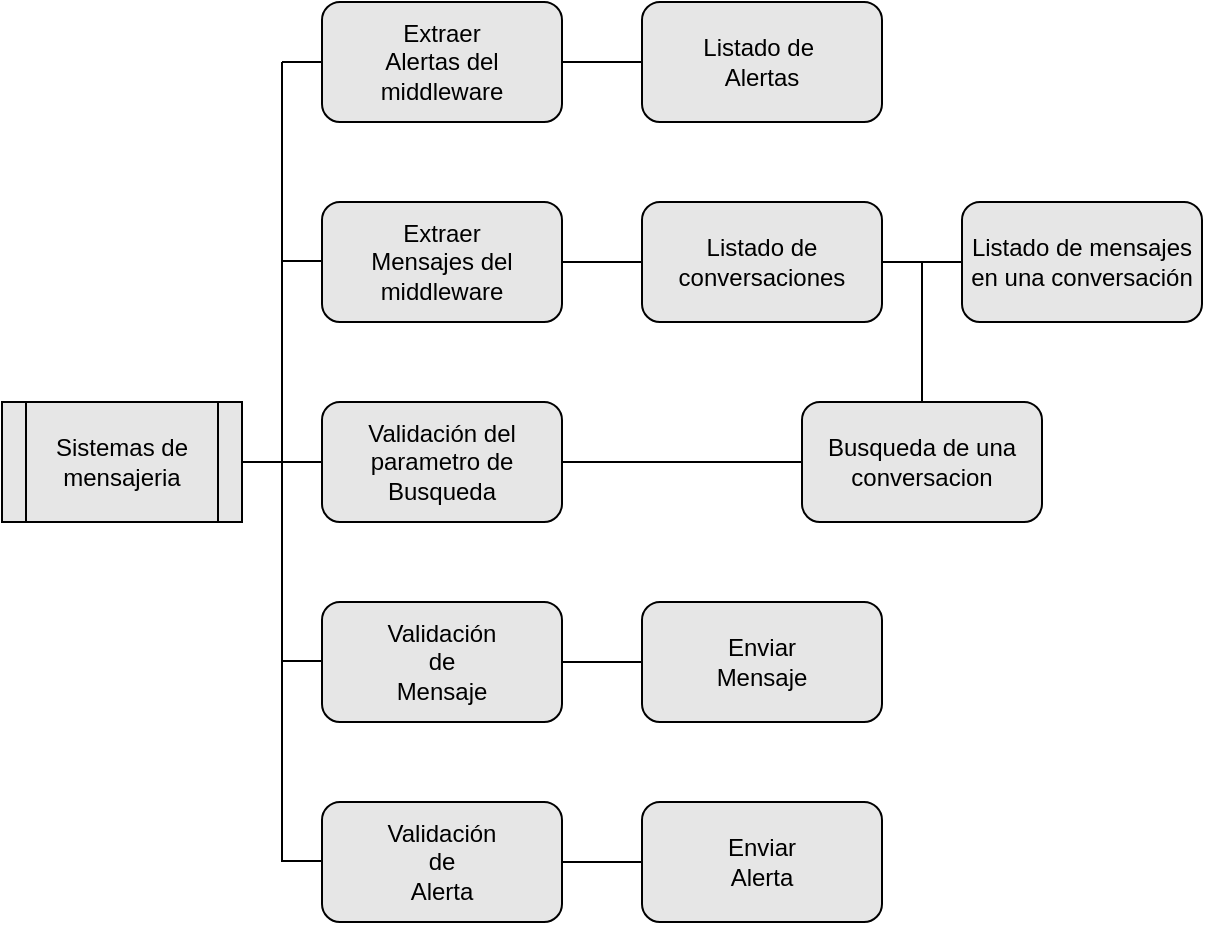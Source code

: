 <mxfile version="24.2.2" type="device">
  <diagram name="Página-1" id="1vGSqAD4iQ5JqiDKTjAw">
    <mxGraphModel dx="1434" dy="780" grid="1" gridSize="10" guides="1" tooltips="1" connect="1" arrows="1" fold="1" page="1" pageScale="1" pageWidth="827" pageHeight="1169" math="0" shadow="0">
      <root>
        <mxCell id="0" />
        <mxCell id="1" parent="0" />
        <mxCell id="L_Rp9qgqwlYvSwCaF6cz-1" value="Sistemas de mensajeria" style="shape=process;whiteSpace=wrap;html=1;backgroundOutline=1;fillColor=#E6E6E6;" parent="1" vertex="1">
          <mxGeometry x="40" y="400" width="120" height="60" as="geometry" />
        </mxCell>
        <mxCell id="L_Rp9qgqwlYvSwCaF6cz-2" value="Validación del parametro de Busqueda" style="rounded=1;whiteSpace=wrap;html=1;fillColor=#E6E6E6;" parent="1" vertex="1">
          <mxGeometry x="200" y="400" width="120" height="60" as="geometry" />
        </mxCell>
        <mxCell id="L_Rp9qgqwlYvSwCaF6cz-3" value="Extraer&lt;div&gt;Mensajes del&lt;/div&gt;&lt;div&gt;middleware&lt;/div&gt;" style="rounded=1;whiteSpace=wrap;html=1;fillColor=#E6E6E6;" parent="1" vertex="1">
          <mxGeometry x="200" y="300" width="120" height="60" as="geometry" />
        </mxCell>
        <mxCell id="L_Rp9qgqwlYvSwCaF6cz-4" value="Extraer&lt;div&gt;Alertas del&lt;/div&gt;&lt;div&gt;middleware&lt;/div&gt;" style="rounded=1;whiteSpace=wrap;html=1;fillColor=#E6E6E6;" parent="1" vertex="1">
          <mxGeometry x="200" y="200" width="120" height="60" as="geometry" />
        </mxCell>
        <mxCell id="L_Rp9qgqwlYvSwCaF6cz-6" value="Validación&lt;div&gt;de&lt;/div&gt;&lt;div&gt;Mensaje&lt;/div&gt;" style="rounded=1;whiteSpace=wrap;html=1;fillColor=#E6E6E6;" parent="1" vertex="1">
          <mxGeometry x="200" y="500" width="120" height="60" as="geometry" />
        </mxCell>
        <mxCell id="L_Rp9qgqwlYvSwCaF6cz-7" value="Validación&lt;div&gt;de&lt;/div&gt;&lt;div&gt;Alerta&lt;/div&gt;" style="rounded=1;whiteSpace=wrap;html=1;fillColor=#E6E6E6;" parent="1" vertex="1">
          <mxGeometry x="200" y="600" width="120" height="60" as="geometry" />
        </mxCell>
        <mxCell id="L_Rp9qgqwlYvSwCaF6cz-8" value="Listado de conversaciones" style="rounded=1;whiteSpace=wrap;html=1;fillColor=#E6E6E6;" parent="1" vertex="1">
          <mxGeometry x="360" y="300" width="120" height="60" as="geometry" />
        </mxCell>
        <mxCell id="L_Rp9qgqwlYvSwCaF6cz-9" value="Listado de mensajes&lt;div&gt;en una conversación&lt;/div&gt;" style="rounded=1;whiteSpace=wrap;html=1;fillColor=#E6E6E6;" parent="1" vertex="1">
          <mxGeometry x="520" y="300" width="120" height="60" as="geometry" />
        </mxCell>
        <mxCell id="L_Rp9qgqwlYvSwCaF6cz-10" value="Busqueda de una conversacion" style="rounded=1;whiteSpace=wrap;html=1;fillColor=#E6E6E6;" parent="1" vertex="1">
          <mxGeometry x="440" y="400" width="120" height="60" as="geometry" />
        </mxCell>
        <mxCell id="L_Rp9qgqwlYvSwCaF6cz-11" value="Enviar&lt;div&gt;Mensaje&lt;/div&gt;" style="rounded=1;whiteSpace=wrap;html=1;fillColor=#E6E6E6;" parent="1" vertex="1">
          <mxGeometry x="360" y="500" width="120" height="60" as="geometry" />
        </mxCell>
        <mxCell id="L_Rp9qgqwlYvSwCaF6cz-12" value="Enviar&lt;div&gt;Alerta&lt;/div&gt;" style="rounded=1;whiteSpace=wrap;html=1;fillColor=#E6E6E6;" parent="1" vertex="1">
          <mxGeometry x="360" y="600" width="120" height="60" as="geometry" />
        </mxCell>
        <mxCell id="L_Rp9qgqwlYvSwCaF6cz-13" value="Listado de&amp;nbsp;&lt;div&gt;Alertas&lt;/div&gt;" style="rounded=1;whiteSpace=wrap;html=1;fillColor=#E6E6E6;" parent="1" vertex="1">
          <mxGeometry x="360" y="200" width="120" height="60" as="geometry" />
        </mxCell>
        <mxCell id="L_Rp9qgqwlYvSwCaF6cz-14" value="" style="endArrow=none;html=1;rounded=0;entryX=0;entryY=0.5;entryDx=0;entryDy=0;fillColor=#E6E6E6;" parent="1" target="L_Rp9qgqwlYvSwCaF6cz-2" edge="1">
          <mxGeometry width="50" height="50" relative="1" as="geometry">
            <mxPoint x="160" y="430" as="sourcePoint" />
            <mxPoint x="210" y="380" as="targetPoint" />
          </mxGeometry>
        </mxCell>
        <mxCell id="L_Rp9qgqwlYvSwCaF6cz-15" value="" style="endArrow=none;html=1;rounded=0;fillColor=#E6E6E6;" parent="1" edge="1">
          <mxGeometry width="50" height="50" relative="1" as="geometry">
            <mxPoint x="180" y="430" as="sourcePoint" />
            <mxPoint x="180" y="230" as="targetPoint" />
          </mxGeometry>
        </mxCell>
        <mxCell id="L_Rp9qgqwlYvSwCaF6cz-16" value="" style="endArrow=none;html=1;rounded=0;entryX=0;entryY=0.5;entryDx=0;entryDy=0;fillColor=#E6E6E6;" parent="1" target="L_Rp9qgqwlYvSwCaF6cz-4" edge="1">
          <mxGeometry width="50" height="50" relative="1" as="geometry">
            <mxPoint x="180" y="230" as="sourcePoint" />
            <mxPoint x="230" y="180" as="targetPoint" />
          </mxGeometry>
        </mxCell>
        <mxCell id="L_Rp9qgqwlYvSwCaF6cz-17" value="" style="endArrow=none;html=1;rounded=0;entryX=0;entryY=0.5;entryDx=0;entryDy=0;fillColor=#E6E6E6;" parent="1" edge="1">
          <mxGeometry width="50" height="50" relative="1" as="geometry">
            <mxPoint x="180" y="329.5" as="sourcePoint" />
            <mxPoint x="200" y="329.5" as="targetPoint" />
          </mxGeometry>
        </mxCell>
        <mxCell id="L_Rp9qgqwlYvSwCaF6cz-18" value="" style="endArrow=none;html=1;rounded=0;entryX=0;entryY=0.5;entryDx=0;entryDy=0;fillColor=#E6E6E6;" parent="1" edge="1">
          <mxGeometry width="50" height="50" relative="1" as="geometry">
            <mxPoint x="180" y="529.5" as="sourcePoint" />
            <mxPoint x="200" y="529.5" as="targetPoint" />
          </mxGeometry>
        </mxCell>
        <mxCell id="L_Rp9qgqwlYvSwCaF6cz-19" value="" style="endArrow=none;html=1;rounded=0;entryX=0;entryY=0.5;entryDx=0;entryDy=0;fillColor=#E6E6E6;" parent="1" edge="1">
          <mxGeometry width="50" height="50" relative="1" as="geometry">
            <mxPoint x="180" y="629.5" as="sourcePoint" />
            <mxPoint x="200" y="629.5" as="targetPoint" />
          </mxGeometry>
        </mxCell>
        <mxCell id="L_Rp9qgqwlYvSwCaF6cz-20" value="" style="endArrow=none;html=1;rounded=0;fillColor=#E6E6E6;" parent="1" edge="1">
          <mxGeometry width="50" height="50" relative="1" as="geometry">
            <mxPoint x="180" y="630" as="sourcePoint" />
            <mxPoint x="180" y="430" as="targetPoint" />
          </mxGeometry>
        </mxCell>
        <mxCell id="L_Rp9qgqwlYvSwCaF6cz-21" value="" style="endArrow=none;html=1;rounded=0;exitX=1;exitY=0.5;exitDx=0;exitDy=0;entryX=0;entryY=0.5;entryDx=0;entryDy=0;fillColor=#E6E6E6;" parent="1" source="L_Rp9qgqwlYvSwCaF6cz-3" target="L_Rp9qgqwlYvSwCaF6cz-8" edge="1">
          <mxGeometry width="50" height="50" relative="1" as="geometry">
            <mxPoint x="390" y="430" as="sourcePoint" />
            <mxPoint x="440" y="380" as="targetPoint" />
          </mxGeometry>
        </mxCell>
        <mxCell id="L_Rp9qgqwlYvSwCaF6cz-22" value="" style="endArrow=none;html=1;rounded=0;exitX=1;exitY=0.5;exitDx=0;exitDy=0;entryX=0;entryY=0.5;entryDx=0;entryDy=0;fillColor=#E6E6E6;" parent="1" source="L_Rp9qgqwlYvSwCaF6cz-2" target="L_Rp9qgqwlYvSwCaF6cz-10" edge="1">
          <mxGeometry width="50" height="50" relative="1" as="geometry">
            <mxPoint x="390" y="430" as="sourcePoint" />
            <mxPoint x="440" y="380" as="targetPoint" />
          </mxGeometry>
        </mxCell>
        <mxCell id="L_Rp9qgqwlYvSwCaF6cz-23" value="" style="endArrow=none;html=1;rounded=0;fillColor=#E6E6E6;" parent="1" target="L_Rp9qgqwlYvSwCaF6cz-13" edge="1">
          <mxGeometry width="50" height="50" relative="1" as="geometry">
            <mxPoint x="320" y="230" as="sourcePoint" />
            <mxPoint x="370" y="180" as="targetPoint" />
          </mxGeometry>
        </mxCell>
        <mxCell id="L_Rp9qgqwlYvSwCaF6cz-25" value="" style="endArrow=none;html=1;rounded=0;exitX=1;exitY=0.5;exitDx=0;exitDy=0;entryX=0;entryY=0.5;entryDx=0;entryDy=0;fillColor=#E6E6E6;" parent="1" source="L_Rp9qgqwlYvSwCaF6cz-8" target="L_Rp9qgqwlYvSwCaF6cz-9" edge="1">
          <mxGeometry width="50" height="50" relative="1" as="geometry">
            <mxPoint x="390" y="430" as="sourcePoint" />
            <mxPoint x="440" y="380" as="targetPoint" />
          </mxGeometry>
        </mxCell>
        <mxCell id="L_Rp9qgqwlYvSwCaF6cz-26" value="" style="endArrow=none;html=1;rounded=0;exitX=1;exitY=0.5;exitDx=0;exitDy=0;entryX=0;entryY=0.5;entryDx=0;entryDy=0;fillColor=#E6E6E6;" parent="1" source="L_Rp9qgqwlYvSwCaF6cz-6" target="L_Rp9qgqwlYvSwCaF6cz-11" edge="1">
          <mxGeometry width="50" height="50" relative="1" as="geometry">
            <mxPoint x="390" y="430" as="sourcePoint" />
            <mxPoint x="440" y="380" as="targetPoint" />
          </mxGeometry>
        </mxCell>
        <mxCell id="L_Rp9qgqwlYvSwCaF6cz-27" value="" style="endArrow=none;html=1;rounded=0;exitX=1;exitY=0.5;exitDx=0;exitDy=0;entryX=0;entryY=0.5;entryDx=0;entryDy=0;fillColor=#E6E6E6;" parent="1" source="L_Rp9qgqwlYvSwCaF6cz-7" target="L_Rp9qgqwlYvSwCaF6cz-12" edge="1">
          <mxGeometry width="50" height="50" relative="1" as="geometry">
            <mxPoint x="390" y="430" as="sourcePoint" />
            <mxPoint x="440" y="380" as="targetPoint" />
          </mxGeometry>
        </mxCell>
        <mxCell id="L_Rp9qgqwlYvSwCaF6cz-28" value="" style="endArrow=none;html=1;rounded=0;entryX=0.5;entryY=0;entryDx=0;entryDy=0;fillColor=#E6E6E6;" parent="1" target="L_Rp9qgqwlYvSwCaF6cz-10" edge="1">
          <mxGeometry width="50" height="50" relative="1" as="geometry">
            <mxPoint x="500" y="330" as="sourcePoint" />
            <mxPoint x="440" y="380" as="targetPoint" />
          </mxGeometry>
        </mxCell>
      </root>
    </mxGraphModel>
  </diagram>
</mxfile>
